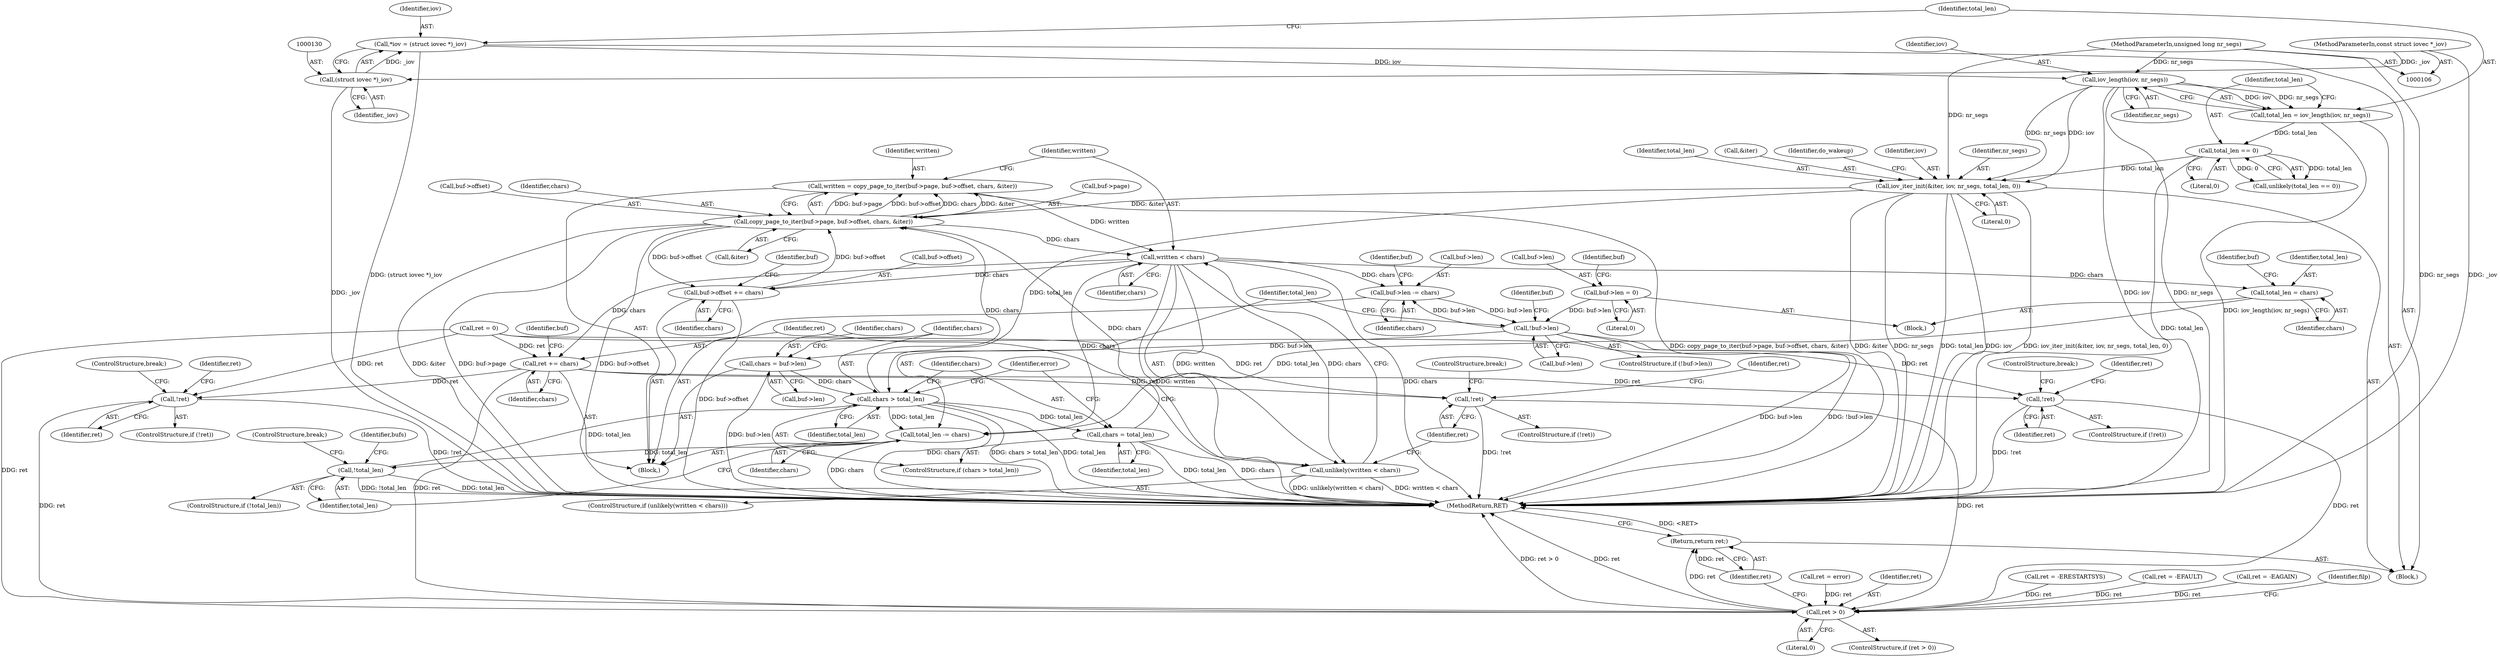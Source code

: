 digraph "0_linux_637b58c2887e5e57850865839cc75f59184b23d1_1@API" {
"1000222" [label="(Call,written = copy_page_to_iter(buf->page, buf->offset, chars, &iter))"];
"1000224" [label="(Call,copy_page_to_iter(buf->page, buf->offset, chars, &iter))"];
"1000251" [label="(Call,buf->offset += chars)"];
"1000236" [label="(Call,written < chars)"];
"1000222" [label="(Call,written = copy_page_to_iter(buf->page, buf->offset, chars, &iter))"];
"1000204" [label="(Call,chars = total_len)"];
"1000201" [label="(Call,chars > total_len)"];
"1000193" [label="(Call,chars = buf->len)"];
"1000277" [label="(Call,!buf->len)"];
"1000256" [label="(Call,buf->len -= chars)"];
"1000271" [label="(Call,buf->len = 0)"];
"1000146" [label="(Call,iov_iter_init(&iter, iov, nr_segs, total_len, 0))"];
"1000136" [label="(Call,iov_length(iov, nr_segs))"];
"1000127" [label="(Call,*iov = (struct iovec *)_iov)"];
"1000129" [label="(Call,(struct iovec *)_iov)"];
"1000108" [label="(MethodParameterIn,const struct iovec *_iov)"];
"1000109" [label="(MethodParameterIn,unsigned long nr_segs)"];
"1000141" [label="(Call,total_len == 0)"];
"1000134" [label="(Call,total_len = iov_length(iov, nr_segs))"];
"1000319" [label="(Call,!total_len)"];
"1000315" [label="(Call,total_len -= chars)"];
"1000268" [label="(Call,total_len = chars)"];
"1000235" [label="(Call,unlikely(written < chars))"];
"1000248" [label="(Call,ret += chars)"];
"1000216" [label="(Call,!ret)"];
"1000405" [label="(Call,ret > 0)"];
"1000410" [label="(Return,return ret;)"];
"1000241" [label="(Call,!ret)"];
"1000357" [label="(Call,!ret)"];
"1000219" [label="(Identifier,ret)"];
"1000272" [label="(Call,buf->len)"];
"1000321" [label="(ControlStructure,break;)"];
"1000203" [label="(Identifier,total_len)"];
"1000248" [label="(Call,ret += chars)"];
"1000221" [label="(ControlStructure,break;)"];
"1000242" [label="(Identifier,ret)"];
"1000218" [label="(Call,ret = error)"];
"1000127" [label="(Call,*iov = (struct iovec *)_iov)"];
"1000217" [label="(Identifier,ret)"];
"1000356" [label="(ControlStructure,if (!ret))"];
"1000135" [label="(Identifier,total_len)"];
"1000194" [label="(Identifier,chars)"];
"1000277" [label="(Call,!buf->len)"];
"1000238" [label="(Identifier,chars)"];
"1000323" [label="(Identifier,bufs)"];
"1000195" [label="(Call,buf->len)"];
"1000407" [label="(Literal,0)"];
"1000252" [label="(Call,buf->offset)"];
"1000141" [label="(Call,total_len == 0)"];
"1000410" [label="(Return,return ret;)"];
"1000260" [label="(Identifier,chars)"];
"1000134" [label="(Call,total_len = iov_length(iov, nr_segs))"];
"1000234" [label="(ControlStructure,if (unlikely(written < chars)))"];
"1000320" [label="(Identifier,total_len)"];
"1000284" [label="(Identifier,buf)"];
"1000268" [label="(Call,total_len = chars)"];
"1000315" [label="(Call,total_len -= chars)"];
"1000146" [label="(Call,iov_iter_init(&iter, iov, nr_segs, total_len, 0))"];
"1000251" [label="(Call,buf->offset += chars)"];
"1000208" [label="(Identifier,error)"];
"1000412" [label="(MethodReturn,RET)"];
"1000111" [label="(Block,)"];
"1000249" [label="(Identifier,ret)"];
"1000244" [label="(Identifier,ret)"];
"1000140" [label="(Call,unlikely(total_len == 0))"];
"1000237" [label="(Identifier,written)"];
"1000240" [label="(ControlStructure,if (!ret))"];
"1000171" [label="(Block,)"];
"1000406" [label="(Identifier,ret)"];
"1000279" [label="(Identifier,buf)"];
"1000241" [label="(Call,!ret)"];
"1000405" [label="(Call,ret > 0)"];
"1000200" [label="(ControlStructure,if (chars > total_len))"];
"1000264" [label="(Identifier,buf)"];
"1000257" [label="(Call,buf->len)"];
"1000256" [label="(Call,buf->len -= chars)"];
"1000205" [label="(Identifier,chars)"];
"1000143" [label="(Literal,0)"];
"1000136" [label="(Call,iov_length(iov, nr_segs))"];
"1000224" [label="(Call,copy_page_to_iter(buf->page, buf->offset, chars, &iter))"];
"1000131" [label="(Identifier,_iov)"];
"1000156" [label="(Call,ret = 0)"];
"1000411" [label="(Identifier,ret)"];
"1000359" [label="(Call,ret = -ERESTARTSYS)"];
"1000154" [label="(Identifier,do_wakeup)"];
"1000149" [label="(Identifier,iov)"];
"1000206" [label="(Identifier,total_len)"];
"1000278" [label="(Call,buf->len)"];
"1000142" [label="(Identifier,total_len)"];
"1000137" [label="(Identifier,iov)"];
"1000258" [label="(Identifier,buf)"];
"1000150" [label="(Identifier,nr_segs)"];
"1000151" [label="(Identifier,total_len)"];
"1000276" [label="(ControlStructure,if (!buf->len))"];
"1000228" [label="(Call,buf->offset)"];
"1000108" [label="(MethodParameterIn,const struct iovec *_iov)"];
"1000270" [label="(Identifier,chars)"];
"1000271" [label="(Call,buf->len = 0)"];
"1000318" [label="(ControlStructure,if (!total_len))"];
"1000201" [label="(Call,chars > total_len)"];
"1000243" [label="(Call,ret = -EFAULT)"];
"1000404" [label="(ControlStructure,if (ret > 0))"];
"1000273" [label="(Identifier,buf)"];
"1000204" [label="(Call,chars = total_len)"];
"1000275" [label="(Literal,0)"];
"1000231" [label="(Identifier,chars)"];
"1000236" [label="(Call,written < chars)"];
"1000316" [label="(Identifier,total_len)"];
"1000223" [label="(Identifier,written)"];
"1000215" [label="(ControlStructure,if (!ret))"];
"1000225" [label="(Call,buf->page)"];
"1000109" [label="(MethodParameterIn,unsigned long nr_segs)"];
"1000317" [label="(Identifier,chars)"];
"1000357" [label="(Call,!ret)"];
"1000147" [label="(Call,&iter)"];
"1000363" [label="(ControlStructure,break;)"];
"1000129" [label="(Call,(struct iovec *)_iov)"];
"1000193" [label="(Call,chars = buf->len)"];
"1000222" [label="(Call,written = copy_page_to_iter(buf->page, buf->offset, chars, &iter))"];
"1000360" [label="(Identifier,ret)"];
"1000235" [label="(Call,unlikely(written < chars))"];
"1000347" [label="(Call,ret = -EAGAIN)"];
"1000202" [label="(Identifier,chars)"];
"1000232" [label="(Call,&iter)"];
"1000267" [label="(Block,)"];
"1000216" [label="(Call,!ret)"];
"1000128" [label="(Identifier,iov)"];
"1000253" [label="(Identifier,buf)"];
"1000255" [label="(Identifier,chars)"];
"1000269" [label="(Identifier,total_len)"];
"1000358" [label="(Identifier,ret)"];
"1000250" [label="(Identifier,chars)"];
"1000247" [label="(ControlStructure,break;)"];
"1000152" [label="(Literal,0)"];
"1000138" [label="(Identifier,nr_segs)"];
"1000319" [label="(Call,!total_len)"];
"1000409" [label="(Identifier,filp)"];
"1000222" -> "1000171"  [label="AST: "];
"1000222" -> "1000224"  [label="CFG: "];
"1000223" -> "1000222"  [label="AST: "];
"1000224" -> "1000222"  [label="AST: "];
"1000237" -> "1000222"  [label="CFG: "];
"1000222" -> "1000412"  [label="DDG: copy_page_to_iter(buf->page, buf->offset, chars, &iter)"];
"1000224" -> "1000222"  [label="DDG: buf->page"];
"1000224" -> "1000222"  [label="DDG: buf->offset"];
"1000224" -> "1000222"  [label="DDG: chars"];
"1000224" -> "1000222"  [label="DDG: &iter"];
"1000222" -> "1000236"  [label="DDG: written"];
"1000224" -> "1000232"  [label="CFG: "];
"1000225" -> "1000224"  [label="AST: "];
"1000228" -> "1000224"  [label="AST: "];
"1000231" -> "1000224"  [label="AST: "];
"1000232" -> "1000224"  [label="AST: "];
"1000224" -> "1000412"  [label="DDG: &iter"];
"1000224" -> "1000412"  [label="DDG: buf->page"];
"1000224" -> "1000412"  [label="DDG: buf->offset"];
"1000251" -> "1000224"  [label="DDG: buf->offset"];
"1000204" -> "1000224"  [label="DDG: chars"];
"1000201" -> "1000224"  [label="DDG: chars"];
"1000146" -> "1000224"  [label="DDG: &iter"];
"1000224" -> "1000236"  [label="DDG: chars"];
"1000224" -> "1000251"  [label="DDG: buf->offset"];
"1000251" -> "1000171"  [label="AST: "];
"1000251" -> "1000255"  [label="CFG: "];
"1000252" -> "1000251"  [label="AST: "];
"1000255" -> "1000251"  [label="AST: "];
"1000258" -> "1000251"  [label="CFG: "];
"1000251" -> "1000412"  [label="DDG: buf->offset"];
"1000236" -> "1000251"  [label="DDG: chars"];
"1000236" -> "1000235"  [label="AST: "];
"1000236" -> "1000238"  [label="CFG: "];
"1000237" -> "1000236"  [label="AST: "];
"1000238" -> "1000236"  [label="AST: "];
"1000235" -> "1000236"  [label="CFG: "];
"1000236" -> "1000412"  [label="DDG: written"];
"1000236" -> "1000412"  [label="DDG: chars"];
"1000236" -> "1000235"  [label="DDG: written"];
"1000236" -> "1000235"  [label="DDG: chars"];
"1000236" -> "1000248"  [label="DDG: chars"];
"1000236" -> "1000256"  [label="DDG: chars"];
"1000236" -> "1000268"  [label="DDG: chars"];
"1000236" -> "1000315"  [label="DDG: chars"];
"1000204" -> "1000200"  [label="AST: "];
"1000204" -> "1000206"  [label="CFG: "];
"1000205" -> "1000204"  [label="AST: "];
"1000206" -> "1000204"  [label="AST: "];
"1000208" -> "1000204"  [label="CFG: "];
"1000204" -> "1000412"  [label="DDG: total_len"];
"1000204" -> "1000412"  [label="DDG: chars"];
"1000201" -> "1000204"  [label="DDG: total_len"];
"1000201" -> "1000200"  [label="AST: "];
"1000201" -> "1000203"  [label="CFG: "];
"1000202" -> "1000201"  [label="AST: "];
"1000203" -> "1000201"  [label="AST: "];
"1000205" -> "1000201"  [label="CFG: "];
"1000208" -> "1000201"  [label="CFG: "];
"1000201" -> "1000412"  [label="DDG: chars > total_len"];
"1000201" -> "1000412"  [label="DDG: total_len"];
"1000201" -> "1000412"  [label="DDG: chars"];
"1000193" -> "1000201"  [label="DDG: chars"];
"1000146" -> "1000201"  [label="DDG: total_len"];
"1000319" -> "1000201"  [label="DDG: total_len"];
"1000201" -> "1000315"  [label="DDG: total_len"];
"1000193" -> "1000171"  [label="AST: "];
"1000193" -> "1000195"  [label="CFG: "];
"1000194" -> "1000193"  [label="AST: "];
"1000195" -> "1000193"  [label="AST: "];
"1000202" -> "1000193"  [label="CFG: "];
"1000193" -> "1000412"  [label="DDG: buf->len"];
"1000277" -> "1000193"  [label="DDG: buf->len"];
"1000277" -> "1000276"  [label="AST: "];
"1000277" -> "1000278"  [label="CFG: "];
"1000278" -> "1000277"  [label="AST: "];
"1000284" -> "1000277"  [label="CFG: "];
"1000316" -> "1000277"  [label="CFG: "];
"1000277" -> "1000412"  [label="DDG: buf->len"];
"1000277" -> "1000412"  [label="DDG: !buf->len"];
"1000277" -> "1000256"  [label="DDG: buf->len"];
"1000256" -> "1000277"  [label="DDG: buf->len"];
"1000271" -> "1000277"  [label="DDG: buf->len"];
"1000256" -> "1000171"  [label="AST: "];
"1000256" -> "1000260"  [label="CFG: "];
"1000257" -> "1000256"  [label="AST: "];
"1000260" -> "1000256"  [label="AST: "];
"1000264" -> "1000256"  [label="CFG: "];
"1000271" -> "1000267"  [label="AST: "];
"1000271" -> "1000275"  [label="CFG: "];
"1000272" -> "1000271"  [label="AST: "];
"1000275" -> "1000271"  [label="AST: "];
"1000279" -> "1000271"  [label="CFG: "];
"1000146" -> "1000111"  [label="AST: "];
"1000146" -> "1000152"  [label="CFG: "];
"1000147" -> "1000146"  [label="AST: "];
"1000149" -> "1000146"  [label="AST: "];
"1000150" -> "1000146"  [label="AST: "];
"1000151" -> "1000146"  [label="AST: "];
"1000152" -> "1000146"  [label="AST: "];
"1000154" -> "1000146"  [label="CFG: "];
"1000146" -> "1000412"  [label="DDG: nr_segs"];
"1000146" -> "1000412"  [label="DDG: total_len"];
"1000146" -> "1000412"  [label="DDG: iov"];
"1000146" -> "1000412"  [label="DDG: iov_iter_init(&iter, iov, nr_segs, total_len, 0)"];
"1000146" -> "1000412"  [label="DDG: &iter"];
"1000136" -> "1000146"  [label="DDG: iov"];
"1000136" -> "1000146"  [label="DDG: nr_segs"];
"1000109" -> "1000146"  [label="DDG: nr_segs"];
"1000141" -> "1000146"  [label="DDG: total_len"];
"1000136" -> "1000134"  [label="AST: "];
"1000136" -> "1000138"  [label="CFG: "];
"1000137" -> "1000136"  [label="AST: "];
"1000138" -> "1000136"  [label="AST: "];
"1000134" -> "1000136"  [label="CFG: "];
"1000136" -> "1000412"  [label="DDG: nr_segs"];
"1000136" -> "1000412"  [label="DDG: iov"];
"1000136" -> "1000134"  [label="DDG: iov"];
"1000136" -> "1000134"  [label="DDG: nr_segs"];
"1000127" -> "1000136"  [label="DDG: iov"];
"1000109" -> "1000136"  [label="DDG: nr_segs"];
"1000127" -> "1000111"  [label="AST: "];
"1000127" -> "1000129"  [label="CFG: "];
"1000128" -> "1000127"  [label="AST: "];
"1000129" -> "1000127"  [label="AST: "];
"1000135" -> "1000127"  [label="CFG: "];
"1000127" -> "1000412"  [label="DDG: (struct iovec *)_iov"];
"1000129" -> "1000127"  [label="DDG: _iov"];
"1000129" -> "1000131"  [label="CFG: "];
"1000130" -> "1000129"  [label="AST: "];
"1000131" -> "1000129"  [label="AST: "];
"1000129" -> "1000412"  [label="DDG: _iov"];
"1000108" -> "1000129"  [label="DDG: _iov"];
"1000108" -> "1000106"  [label="AST: "];
"1000108" -> "1000412"  [label="DDG: _iov"];
"1000109" -> "1000106"  [label="AST: "];
"1000109" -> "1000412"  [label="DDG: nr_segs"];
"1000141" -> "1000140"  [label="AST: "];
"1000141" -> "1000143"  [label="CFG: "];
"1000142" -> "1000141"  [label="AST: "];
"1000143" -> "1000141"  [label="AST: "];
"1000140" -> "1000141"  [label="CFG: "];
"1000141" -> "1000412"  [label="DDG: total_len"];
"1000141" -> "1000140"  [label="DDG: total_len"];
"1000141" -> "1000140"  [label="DDG: 0"];
"1000134" -> "1000141"  [label="DDG: total_len"];
"1000134" -> "1000111"  [label="AST: "];
"1000135" -> "1000134"  [label="AST: "];
"1000142" -> "1000134"  [label="CFG: "];
"1000134" -> "1000412"  [label="DDG: iov_length(iov, nr_segs)"];
"1000319" -> "1000318"  [label="AST: "];
"1000319" -> "1000320"  [label="CFG: "];
"1000320" -> "1000319"  [label="AST: "];
"1000321" -> "1000319"  [label="CFG: "];
"1000323" -> "1000319"  [label="CFG: "];
"1000319" -> "1000412"  [label="DDG: !total_len"];
"1000319" -> "1000412"  [label="DDG: total_len"];
"1000315" -> "1000319"  [label="DDG: total_len"];
"1000315" -> "1000171"  [label="AST: "];
"1000315" -> "1000317"  [label="CFG: "];
"1000316" -> "1000315"  [label="AST: "];
"1000317" -> "1000315"  [label="AST: "];
"1000320" -> "1000315"  [label="CFG: "];
"1000315" -> "1000412"  [label="DDG: chars"];
"1000268" -> "1000315"  [label="DDG: total_len"];
"1000268" -> "1000267"  [label="AST: "];
"1000268" -> "1000270"  [label="CFG: "];
"1000269" -> "1000268"  [label="AST: "];
"1000270" -> "1000268"  [label="AST: "];
"1000273" -> "1000268"  [label="CFG: "];
"1000235" -> "1000234"  [label="AST: "];
"1000242" -> "1000235"  [label="CFG: "];
"1000249" -> "1000235"  [label="CFG: "];
"1000235" -> "1000412"  [label="DDG: written < chars"];
"1000235" -> "1000412"  [label="DDG: unlikely(written < chars)"];
"1000248" -> "1000171"  [label="AST: "];
"1000248" -> "1000250"  [label="CFG: "];
"1000249" -> "1000248"  [label="AST: "];
"1000250" -> "1000248"  [label="AST: "];
"1000253" -> "1000248"  [label="CFG: "];
"1000248" -> "1000216"  [label="DDG: ret"];
"1000248" -> "1000241"  [label="DDG: ret"];
"1000156" -> "1000248"  [label="DDG: ret"];
"1000248" -> "1000357"  [label="DDG: ret"];
"1000248" -> "1000405"  [label="DDG: ret"];
"1000216" -> "1000215"  [label="AST: "];
"1000216" -> "1000217"  [label="CFG: "];
"1000217" -> "1000216"  [label="AST: "];
"1000219" -> "1000216"  [label="CFG: "];
"1000221" -> "1000216"  [label="CFG: "];
"1000216" -> "1000412"  [label="DDG: !ret"];
"1000156" -> "1000216"  [label="DDG: ret"];
"1000216" -> "1000405"  [label="DDG: ret"];
"1000405" -> "1000404"  [label="AST: "];
"1000405" -> "1000407"  [label="CFG: "];
"1000406" -> "1000405"  [label="AST: "];
"1000407" -> "1000405"  [label="AST: "];
"1000409" -> "1000405"  [label="CFG: "];
"1000411" -> "1000405"  [label="CFG: "];
"1000405" -> "1000412"  [label="DDG: ret > 0"];
"1000405" -> "1000412"  [label="DDG: ret"];
"1000156" -> "1000405"  [label="DDG: ret"];
"1000218" -> "1000405"  [label="DDG: ret"];
"1000347" -> "1000405"  [label="DDG: ret"];
"1000357" -> "1000405"  [label="DDG: ret"];
"1000359" -> "1000405"  [label="DDG: ret"];
"1000241" -> "1000405"  [label="DDG: ret"];
"1000243" -> "1000405"  [label="DDG: ret"];
"1000405" -> "1000410"  [label="DDG: ret"];
"1000410" -> "1000111"  [label="AST: "];
"1000410" -> "1000411"  [label="CFG: "];
"1000411" -> "1000410"  [label="AST: "];
"1000412" -> "1000410"  [label="CFG: "];
"1000410" -> "1000412"  [label="DDG: <RET>"];
"1000411" -> "1000410"  [label="DDG: ret"];
"1000241" -> "1000240"  [label="AST: "];
"1000241" -> "1000242"  [label="CFG: "];
"1000242" -> "1000241"  [label="AST: "];
"1000244" -> "1000241"  [label="CFG: "];
"1000247" -> "1000241"  [label="CFG: "];
"1000241" -> "1000412"  [label="DDG: !ret"];
"1000156" -> "1000241"  [label="DDG: ret"];
"1000357" -> "1000356"  [label="AST: "];
"1000357" -> "1000358"  [label="CFG: "];
"1000358" -> "1000357"  [label="AST: "];
"1000360" -> "1000357"  [label="CFG: "];
"1000363" -> "1000357"  [label="CFG: "];
"1000357" -> "1000412"  [label="DDG: !ret"];
"1000156" -> "1000357"  [label="DDG: ret"];
}
